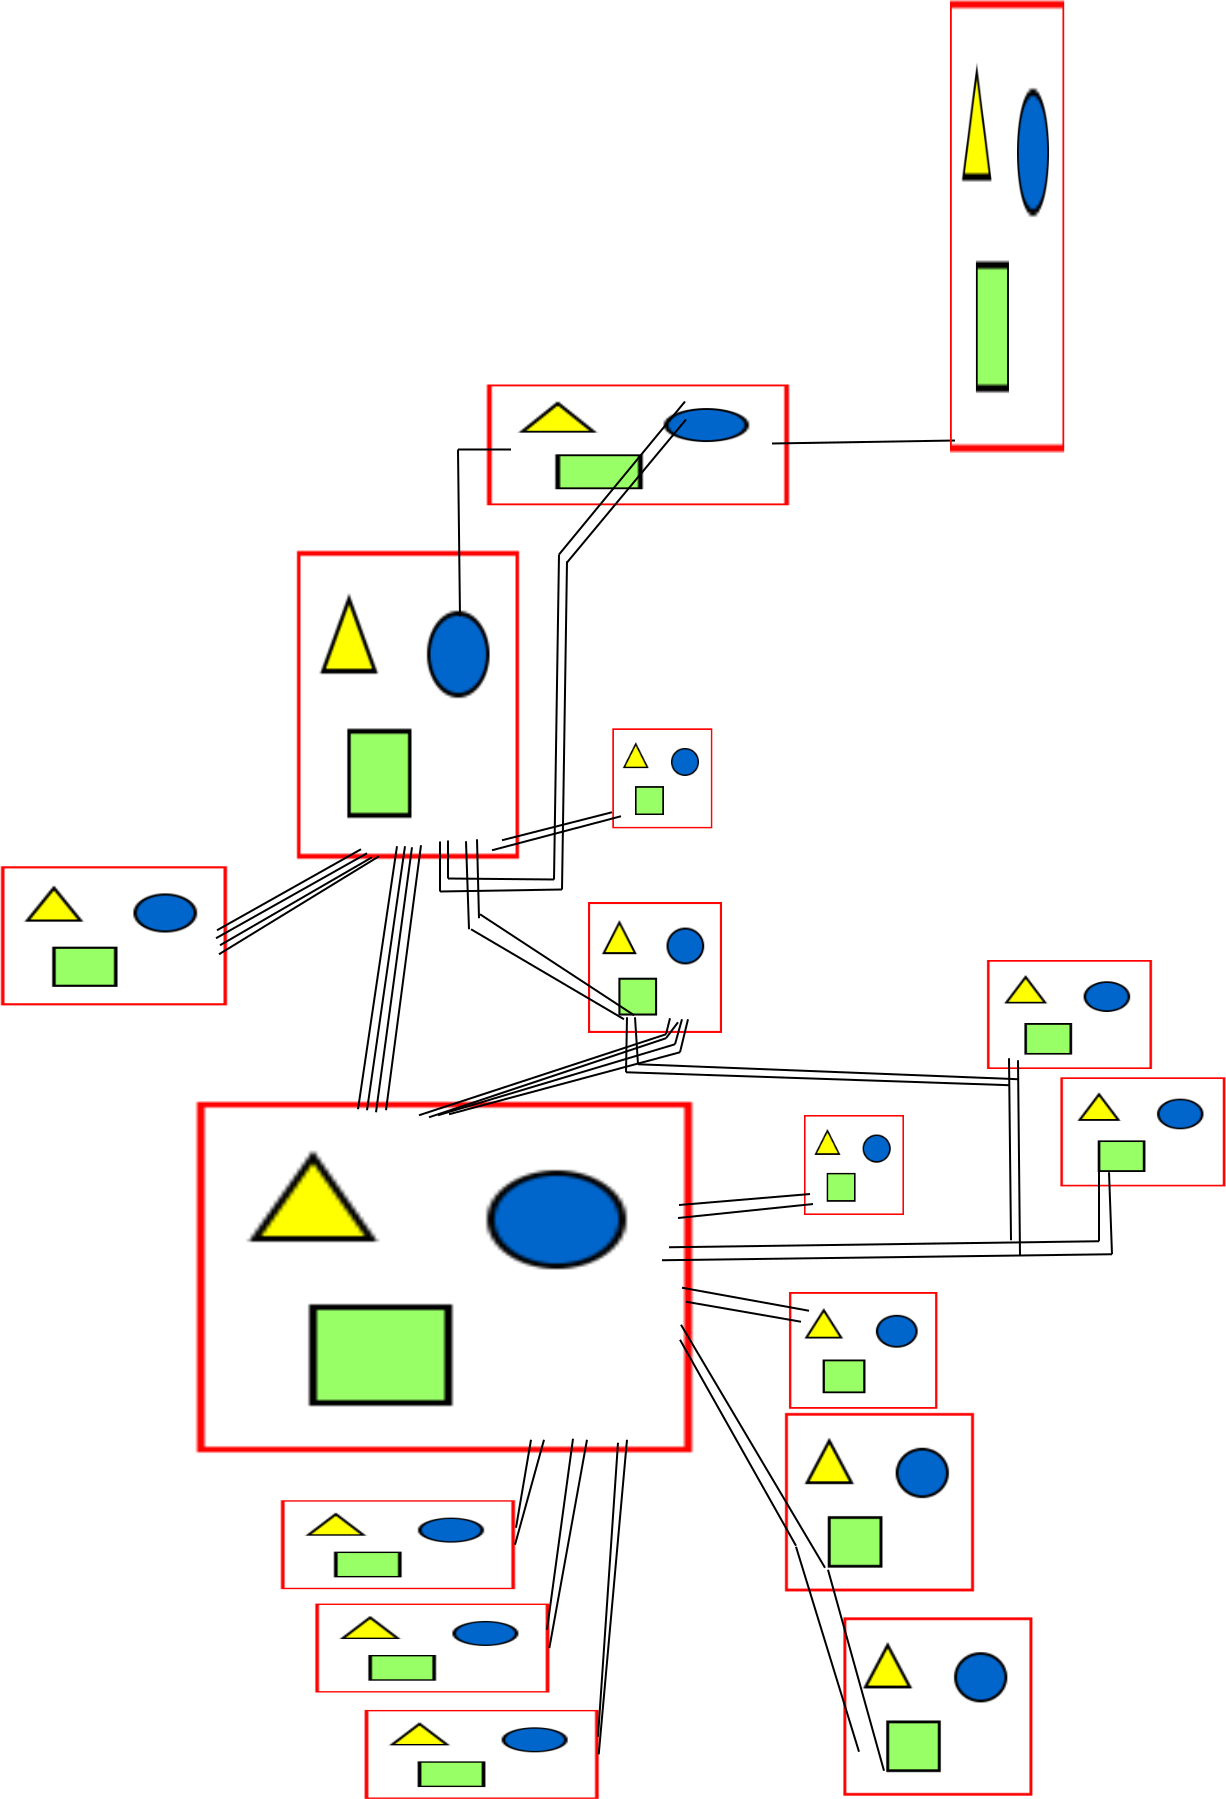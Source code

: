 <?xml version="1.0" encoding="UTF-8"?>
<dia:diagram xmlns:dia="http://www.lysator.liu.se/~alla/dia/">
  <dia:layer name="Background" visible="true" active="true">
    <dia:object type="Standard - Image" version="0" id="O0">
      <dia:attribute name="obj_pos">
        <dia:point val="29,14.1"/>
      </dia:attribute>
      <dia:attribute name="obj_bb">
        <dia:rectangle val="28.95,14.05;53.8,31.66"/>
      </dia:attribute>
      <dia:attribute name="elem_corner">
        <dia:point val="29,14.1"/>
      </dia:attribute>
      <dia:attribute name="elem_width">
        <dia:real val="24.75"/>
      </dia:attribute>
      <dia:attribute name="elem_height">
        <dia:real val="17.51"/>
      </dia:attribute>
      <dia:attribute name="draw_border">
        <dia:boolean val="false"/>
      </dia:attribute>
      <dia:attribute name="keep_aspect">
        <dia:boolean val="true"/>
      </dia:attribute>
      <dia:attribute name="file">
        <dia:string>#m2fc.jpg#</dia:string>
      </dia:attribute>
    </dia:object>
    <dia:object type="Standard - Image" version="0" id="O1">
      <dia:attribute name="obj_pos">
        <dia:point val="58.4,29.65"/>
      </dia:attribute>
      <dia:attribute name="obj_bb">
        <dia:rectangle val="58.35,29.6;67.9,38.62"/>
      </dia:attribute>
      <dia:attribute name="elem_corner">
        <dia:point val="58.4,29.65"/>
      </dia:attribute>
      <dia:attribute name="elem_width">
        <dia:real val="9.45"/>
      </dia:attribute>
      <dia:attribute name="elem_height">
        <dia:real val="8.92"/>
      </dia:attribute>
      <dia:attribute name="draw_border">
        <dia:boolean val="false"/>
      </dia:attribute>
      <dia:attribute name="keep_aspect">
        <dia:boolean val="true"/>
      </dia:attribute>
      <dia:attribute name="file">
        <dia:string>#battery.jpg#</dia:string>
      </dia:attribute>
    </dia:object>
    <dia:object type="Standard - Image" version="0" id="O2">
      <dia:attribute name="obj_pos">
        <dia:point val="59.35,14.75"/>
      </dia:attribute>
      <dia:attribute name="obj_bb">
        <dia:rectangle val="59.3,14.7;64.4,19.8"/>
      </dia:attribute>
      <dia:attribute name="elem_corner">
        <dia:point val="59.35,14.75"/>
      </dia:attribute>
      <dia:attribute name="elem_width">
        <dia:real val="5"/>
      </dia:attribute>
      <dia:attribute name="elem_height">
        <dia:real val="5.0"/>
      </dia:attribute>
      <dia:attribute name="draw_border">
        <dia:boolean val="false"/>
      </dia:attribute>
      <dia:attribute name="keep_aspect">
        <dia:boolean val="true"/>
      </dia:attribute>
      <dia:attribute name="file">
        <dia:string>#led.jpg#</dia:string>
      </dia:attribute>
    </dia:object>
    <dia:object type="Standard - Image" version="0" id="O3">
      <dia:attribute name="obj_pos">
        <dia:point val="58.6,23.6"/>
      </dia:attribute>
      <dia:attribute name="obj_bb">
        <dia:rectangle val="58.55,23.55;66.068,29.488"/>
      </dia:attribute>
      <dia:attribute name="elem_corner">
        <dia:point val="58.6,23.6"/>
      </dia:attribute>
      <dia:attribute name="elem_width">
        <dia:real val="7.418"/>
      </dia:attribute>
      <dia:attribute name="elem_height">
        <dia:real val="5.838"/>
      </dia:attribute>
      <dia:attribute name="draw_border">
        <dia:boolean val="false"/>
      </dia:attribute>
      <dia:attribute name="keep_aspect">
        <dia:boolean val="true"/>
      </dia:attribute>
      <dia:attribute name="file">
        <dia:string>#keyswitch.jpg#</dia:string>
      </dia:attribute>
    </dia:object>
    <dia:object type="Standard - Image" version="0" id="O4">
      <dia:attribute name="obj_pos">
        <dia:point val="68.5,7"/>
      </dia:attribute>
      <dia:attribute name="obj_bb">
        <dia:rectangle val="68.45,6.95;76.8,12.504"/>
      </dia:attribute>
      <dia:attribute name="elem_corner">
        <dia:point val="68.5,7"/>
      </dia:attribute>
      <dia:attribute name="elem_width">
        <dia:real val="8.25"/>
      </dia:attribute>
      <dia:attribute name="elem_height">
        <dia:real val="5.454"/>
      </dia:attribute>
      <dia:attribute name="draw_border">
        <dia:boolean val="false"/>
      </dia:attribute>
      <dia:attribute name="keep_aspect">
        <dia:boolean val="true"/>
      </dia:attribute>
      <dia:attribute name="file">
        <dia:string>#camera.jpg#</dia:string>
      </dia:attribute>
    </dia:object>
    <dia:object type="Standard - Image" version="0" id="O5">
      <dia:attribute name="obj_pos">
        <dia:point val="72.168,12.867"/>
      </dia:attribute>
      <dia:attribute name="obj_bb">
        <dia:rectangle val="72.118,12.818;80.468,18.371"/>
      </dia:attribute>
      <dia:attribute name="elem_corner">
        <dia:point val="72.168,12.867"/>
      </dia:attribute>
      <dia:attribute name="elem_width">
        <dia:real val="8.25"/>
      </dia:attribute>
      <dia:attribute name="elem_height">
        <dia:real val="5.454"/>
      </dia:attribute>
      <dia:attribute name="draw_border">
        <dia:boolean val="false"/>
      </dia:attribute>
      <dia:attribute name="keep_aspect">
        <dia:boolean val="true"/>
      </dia:attribute>
      <dia:attribute name="file">
        <dia:string>#camera.jpg#</dia:string>
      </dia:attribute>
    </dia:object>
    <dia:object type="Standard - Image" version="0" id="O6">
      <dia:attribute name="obj_pos">
        <dia:point val="34,-13.45"/>
      </dia:attribute>
      <dia:attribute name="obj_bb">
        <dia:rectangle val="33.95,-13.5;45.15,1.981"/>
      </dia:attribute>
      <dia:attribute name="elem_corner">
        <dia:point val="34,-13.45"/>
      </dia:attribute>
      <dia:attribute name="elem_width">
        <dia:real val="11.1"/>
      </dia:attribute>
      <dia:attribute name="elem_height">
        <dia:real val="15.381"/>
      </dia:attribute>
      <dia:attribute name="draw_border">
        <dia:boolean val="false"/>
      </dia:attribute>
      <dia:attribute name="keep_aspect">
        <dia:boolean val="true"/>
      </dia:attribute>
      <dia:attribute name="file">
        <dia:string>#m2r.jpg#</dia:string>
      </dia:attribute>
    </dia:object>
    <dia:object type="Standard - Image" version="0" id="O7">
      <dia:attribute name="obj_pos">
        <dia:point val="33.2,34.013"/>
      </dia:attribute>
      <dia:attribute name="obj_bb">
        <dia:rectangle val="33.15,33.962;44.95,38.508"/>
      </dia:attribute>
      <dia:attribute name="elem_corner">
        <dia:point val="33.2,34.013"/>
      </dia:attribute>
      <dia:attribute name="elem_width">
        <dia:real val="11.7"/>
      </dia:attribute>
      <dia:attribute name="elem_height">
        <dia:real val="4.445"/>
      </dia:attribute>
      <dia:attribute name="draw_border">
        <dia:boolean val="false"/>
      </dia:attribute>
      <dia:attribute name="keep_aspect">
        <dia:boolean val="true"/>
      </dia:attribute>
      <dia:attribute name="file">
        <dia:string>#metron.jpg#</dia:string>
      </dia:attribute>
    </dia:object>
    <dia:object type="Standard - Image" version="0" id="O8">
      <dia:attribute name="obj_pos">
        <dia:point val="34.917,39.18"/>
      </dia:attribute>
      <dia:attribute name="obj_bb">
        <dia:rectangle val="34.867,39.13;46.667,43.675"/>
      </dia:attribute>
      <dia:attribute name="elem_corner">
        <dia:point val="34.917,39.18"/>
      </dia:attribute>
      <dia:attribute name="elem_width">
        <dia:real val="11.7"/>
      </dia:attribute>
      <dia:attribute name="elem_height">
        <dia:real val="4.445"/>
      </dia:attribute>
      <dia:attribute name="draw_border">
        <dia:boolean val="false"/>
      </dia:attribute>
      <dia:attribute name="keep_aspect">
        <dia:boolean val="true"/>
      </dia:attribute>
      <dia:attribute name="file">
        <dia:string>#metron.jpg#</dia:string>
      </dia:attribute>
    </dia:object>
    <dia:object type="Standard - Image" version="0" id="O9">
      <dia:attribute name="obj_pos">
        <dia:point val="37.385,44.498"/>
      </dia:attribute>
      <dia:attribute name="obj_bb">
        <dia:rectangle val="37.335,44.447;49.135,48.993"/>
      </dia:attribute>
      <dia:attribute name="elem_corner">
        <dia:point val="37.385,44.498"/>
      </dia:attribute>
      <dia:attribute name="elem_width">
        <dia:real val="11.7"/>
      </dia:attribute>
      <dia:attribute name="elem_height">
        <dia:real val="4.445"/>
      </dia:attribute>
      <dia:attribute name="draw_border">
        <dia:boolean val="false"/>
      </dia:attribute>
      <dia:attribute name="keep_aspect">
        <dia:boolean val="true"/>
      </dia:attribute>
      <dia:attribute name="file">
        <dia:string>#metron.jpg#</dia:string>
      </dia:attribute>
    </dia:object>
    <dia:object type="Standard - Image" version="0" id="O10">
      <dia:attribute name="obj_pos">
        <dia:point val="19.2,2.312"/>
      </dia:attribute>
      <dia:attribute name="obj_bb">
        <dia:rectangle val="19.15,2.263;30.55,9.318"/>
      </dia:attribute>
      <dia:attribute name="elem_corner">
        <dia:point val="19.2,2.312"/>
      </dia:attribute>
      <dia:attribute name="elem_width">
        <dia:real val="11.3"/>
      </dia:attribute>
      <dia:attribute name="elem_height">
        <dia:real val="6.956"/>
      </dia:attribute>
      <dia:attribute name="draw_border">
        <dia:boolean val="false"/>
      </dia:attribute>
      <dia:attribute name="keep_aspect">
        <dia:boolean val="true"/>
      </dia:attribute>
      <dia:attribute name="file">
        <dia:string>#rockblock.png#</dia:string>
      </dia:attribute>
    </dia:object>
    <dia:object type="Standard - Image" version="0" id="O11">
      <dia:attribute name="obj_pos">
        <dia:point val="43.5,-21.775"/>
      </dia:attribute>
      <dia:attribute name="obj_bb">
        <dia:rectangle val="43.45,-21.825;58.65,-15.685"/>
      </dia:attribute>
      <dia:attribute name="elem_corner">
        <dia:point val="43.5,-21.775"/>
      </dia:attribute>
      <dia:attribute name="elem_width">
        <dia:real val="15.1"/>
      </dia:attribute>
      <dia:attribute name="elem_height">
        <dia:real val="6.04"/>
      </dia:attribute>
      <dia:attribute name="draw_border">
        <dia:boolean val="false"/>
      </dia:attribute>
      <dia:attribute name="keep_aspect">
        <dia:boolean val="true"/>
      </dia:attribute>
      <dia:attribute name="file">
        <dia:string>#m2pa.jpg#</dia:string>
      </dia:attribute>
    </dia:object>
    <dia:object type="Standard - Image" version="0" id="O12">
      <dia:attribute name="obj_pos">
        <dia:point val="48.55,4.1"/>
      </dia:attribute>
      <dia:attribute name="obj_bb">
        <dia:rectangle val="48.5,4.05;55.3,10.697"/>
      </dia:attribute>
      <dia:attribute name="elem_corner">
        <dia:point val="48.55,4.1"/>
      </dia:attribute>
      <dia:attribute name="elem_width">
        <dia:real val="6.7"/>
      </dia:attribute>
      <dia:attribute name="elem_height">
        <dia:real val="6.547"/>
      </dia:attribute>
      <dia:attribute name="draw_border">
        <dia:boolean val="false"/>
      </dia:attribute>
      <dia:attribute name="keep_aspect">
        <dia:boolean val="true"/>
      </dia:attribute>
      <dia:attribute name="file">
        <dia:string>#m2rl.jpg#</dia:string>
      </dia:attribute>
    </dia:object>
    <dia:object type="Standard - Line" version="0" id="O13">
      <dia:attribute name="obj_pos">
        <dia:point val="45.7,30.988"/>
      </dia:attribute>
      <dia:attribute name="obj_bb">
        <dia:rectangle val="44.892,30.93;45.758,35.445"/>
      </dia:attribute>
      <dia:attribute name="conn_endpoints">
        <dia:point val="45.7,30.988"/>
        <dia:point val="44.95,35.388"/>
      </dia:attribute>
      <dia:attribute name="numcp">
        <dia:int val="1"/>
      </dia:attribute>
    </dia:object>
    <dia:object type="Standard - Line" version="0" id="O14">
      <dia:attribute name="obj_pos">
        <dia:point val="46.35,30.988"/>
      </dia:attribute>
      <dia:attribute name="obj_bb">
        <dia:rectangle val="44.839,30.926;46.411,36.297"/>
      </dia:attribute>
      <dia:attribute name="conn_endpoints">
        <dia:point val="46.35,30.988"/>
        <dia:point val="44.9,36.235"/>
      </dia:attribute>
      <dia:attribute name="numcp">
        <dia:int val="1"/>
      </dia:attribute>
      <dia:connections>
        <dia:connection handle="1" to="O7" connection="4"/>
      </dia:connections>
    </dia:object>
    <dia:object type="Standard - Line" version="0" id="O15">
      <dia:attribute name="obj_pos">
        <dia:point val="47.8,30.938"/>
      </dia:attribute>
      <dia:attribute name="obj_bb">
        <dia:rectangle val="46.444,30.881;47.856,40.544"/>
      </dia:attribute>
      <dia:attribute name="conn_endpoints">
        <dia:point val="47.8,30.938"/>
        <dia:point val="46.5,40.487"/>
      </dia:attribute>
      <dia:attribute name="numcp">
        <dia:int val="1"/>
      </dia:attribute>
    </dia:object>
    <dia:object type="Standard - Line" version="0" id="O16">
      <dia:attribute name="obj_pos">
        <dia:point val="48.5,30.988"/>
      </dia:attribute>
      <dia:attribute name="obj_bb">
        <dia:rectangle val="46.559,30.929;48.558,41.461"/>
      </dia:attribute>
      <dia:attribute name="conn_endpoints">
        <dia:point val="48.5,30.988"/>
        <dia:point val="46.617,41.403"/>
      </dia:attribute>
      <dia:attribute name="numcp">
        <dia:int val="1"/>
      </dia:attribute>
      <dia:connections>
        <dia:connection handle="1" to="O8" connection="4"/>
      </dia:connections>
    </dia:object>
    <dia:object type="Standard - Line" version="0" id="O17">
      <dia:attribute name="obj_pos">
        <dia:point val="50.05,31.137"/>
      </dia:attribute>
      <dia:attribute name="obj_bb">
        <dia:rectangle val="48.997,31.084;50.103,45.891"/>
      </dia:attribute>
      <dia:attribute name="conn_endpoints">
        <dia:point val="50.05,31.137"/>
        <dia:point val="49.05,45.837"/>
      </dia:attribute>
      <dia:attribute name="numcp">
        <dia:int val="1"/>
      </dia:attribute>
    </dia:object>
    <dia:object type="Standard - Line" version="0" id="O18">
      <dia:attribute name="obj_pos">
        <dia:point val="50.5,30.988"/>
      </dia:attribute>
      <dia:attribute name="obj_bb">
        <dia:rectangle val="49.031,30.933;50.554,46.775"/>
      </dia:attribute>
      <dia:attribute name="conn_endpoints">
        <dia:point val="50.5,30.988"/>
        <dia:point val="49.085,46.72"/>
      </dia:attribute>
      <dia:attribute name="numcp">
        <dia:int val="1"/>
      </dia:attribute>
      <dia:connections>
        <dia:connection handle="1" to="O9" connection="4"/>
      </dia:connections>
    </dia:object>
    <dia:object type="Standard - Line" version="0" id="O19">
      <dia:attribute name="obj_pos">
        <dia:point val="53.15,25.988"/>
      </dia:attribute>
      <dia:attribute name="obj_bb">
        <dia:rectangle val="53.082,25.919;59.018,36.356"/>
      </dia:attribute>
      <dia:attribute name="conn_endpoints">
        <dia:point val="53.15,25.988"/>
        <dia:point val="58.95,36.288"/>
      </dia:attribute>
      <dia:attribute name="numcp">
        <dia:int val="1"/>
      </dia:attribute>
    </dia:object>
    <dia:object type="Standard - Line" version="0" id="O20">
      <dia:attribute name="obj_pos">
        <dia:point val="53.2,25.238"/>
      </dia:attribute>
      <dia:attribute name="obj_bb">
        <dia:rectangle val="53.132,25.169;60.468,37.456"/>
      </dia:attribute>
      <dia:attribute name="conn_endpoints">
        <dia:point val="53.2,25.238"/>
        <dia:point val="60.4,37.388"/>
      </dia:attribute>
      <dia:attribute name="numcp">
        <dia:int val="1"/>
      </dia:attribute>
    </dia:object>
    <dia:object type="Standard - Line" version="0" id="O21">
      <dia:attribute name="obj_pos">
        <dia:point val="53.45,24.087"/>
      </dia:attribute>
      <dia:attribute name="obj_bb">
        <dia:rectangle val="53.392,24.03;59.258,25.145"/>
      </dia:attribute>
      <dia:attribute name="conn_endpoints">
        <dia:point val="53.45,24.087"/>
        <dia:point val="59.2,25.087"/>
      </dia:attribute>
      <dia:attribute name="numcp">
        <dia:int val="1"/>
      </dia:attribute>
    </dia:object>
    <dia:object type="Standard - Line" version="0" id="O22">
      <dia:attribute name="obj_pos">
        <dia:point val="53.25,23.387"/>
      </dia:attribute>
      <dia:attribute name="obj_bb">
        <dia:rectangle val="53.192,23.329;59.658,24.596"/>
      </dia:attribute>
      <dia:attribute name="conn_endpoints">
        <dia:point val="53.25,23.387"/>
        <dia:point val="59.6,24.538"/>
      </dia:attribute>
      <dia:attribute name="numcp">
        <dia:int val="1"/>
      </dia:attribute>
    </dia:object>
    <dia:object type="Standard - Line" version="0" id="O23">
      <dia:attribute name="obj_pos">
        <dia:point val="53.05,19.9"/>
      </dia:attribute>
      <dia:attribute name="obj_bb">
        <dia:rectangle val="52.995,19.145;59.855,19.955"/>
      </dia:attribute>
      <dia:attribute name="conn_endpoints">
        <dia:point val="53.05,19.9"/>
        <dia:point val="59.8,19.2"/>
      </dia:attribute>
      <dia:attribute name="numcp">
        <dia:int val="1"/>
      </dia:attribute>
    </dia:object>
    <dia:object type="Standard - Line" version="0" id="O24">
      <dia:attribute name="obj_pos">
        <dia:point val="53.1,19.25"/>
      </dia:attribute>
      <dia:attribute name="obj_bb">
        <dia:rectangle val="53.046,18.646;59.704,19.304"/>
      </dia:attribute>
      <dia:attribute name="conn_endpoints">
        <dia:point val="53.1,19.25"/>
        <dia:point val="59.65,18.7"/>
      </dia:attribute>
      <dia:attribute name="numcp">
        <dia:int val="1"/>
      </dia:attribute>
    </dia:object>
    <dia:object type="Standard - Line" version="0" id="O25">
      <dia:attribute name="obj_pos">
        <dia:point val="39,1.312"/>
      </dia:attribute>
      <dia:attribute name="obj_bb">
        <dia:rectangle val="36.993,1.256;39.057,14.519"/>
      </dia:attribute>
      <dia:attribute name="conn_endpoints">
        <dia:point val="39,1.312"/>
        <dia:point val="37.05,14.463"/>
      </dia:attribute>
      <dia:attribute name="numcp">
        <dia:int val="1"/>
      </dia:attribute>
    </dia:object>
    <dia:object type="Standard - Line" version="0" id="O26">
      <dia:attribute name="obj_pos">
        <dia:point val="37.5,14.512"/>
      </dia:attribute>
      <dia:attribute name="obj_bb">
        <dia:rectangle val="37.443,1.256;39.457,14.569"/>
      </dia:attribute>
      <dia:attribute name="conn_endpoints">
        <dia:point val="37.5,14.512"/>
        <dia:point val="39.4,1.312"/>
      </dia:attribute>
      <dia:attribute name="numcp">
        <dia:int val="1"/>
      </dia:attribute>
    </dia:object>
    <dia:object type="Standard - Line" version="0" id="O27">
      <dia:attribute name="obj_pos">
        <dia:point val="37.95,14.613"/>
      </dia:attribute>
      <dia:attribute name="obj_bb">
        <dia:rectangle val="37.894,1.306;39.806,14.669"/>
      </dia:attribute>
      <dia:attribute name="conn_endpoints">
        <dia:point val="37.95,14.613"/>
        <dia:point val="39.75,1.363"/>
      </dia:attribute>
      <dia:attribute name="numcp">
        <dia:int val="1"/>
      </dia:attribute>
    </dia:object>
    <dia:object type="Standard - Line" version="0" id="O28">
      <dia:attribute name="obj_pos">
        <dia:point val="38.45,14.512"/>
      </dia:attribute>
      <dia:attribute name="obj_bb">
        <dia:rectangle val="38.394,1.206;40.256,14.569"/>
      </dia:attribute>
      <dia:attribute name="conn_endpoints">
        <dia:point val="38.45,14.512"/>
        <dia:point val="40.2,1.262"/>
      </dia:attribute>
      <dia:attribute name="numcp">
        <dia:int val="1"/>
      </dia:attribute>
    </dia:object>
    <dia:object type="Standard - Line" version="0" id="O29">
      <dia:attribute name="obj_pos">
        <dia:point val="52.6,21.363"/>
      </dia:attribute>
      <dia:attribute name="obj_bb">
        <dia:rectangle val="52.549,21.012;74.151,21.413"/>
      </dia:attribute>
      <dia:attribute name="conn_endpoints">
        <dia:point val="52.6,21.363"/>
        <dia:point val="74.1,21.062"/>
      </dia:attribute>
      <dia:attribute name="numcp">
        <dia:int val="1"/>
      </dia:attribute>
    </dia:object>
    <dia:object type="Standard - Line" version="0" id="O30">
      <dia:attribute name="obj_pos">
        <dia:point val="52.25,22.012"/>
      </dia:attribute>
      <dia:attribute name="obj_bb">
        <dia:rectangle val="52.199,21.662;74.801,22.063"/>
      </dia:attribute>
      <dia:attribute name="conn_endpoints">
        <dia:point val="52.25,22.012"/>
        <dia:point val="74.75,21.712"/>
      </dia:attribute>
      <dia:attribute name="numcp">
        <dia:int val="1"/>
      </dia:attribute>
    </dia:object>
    <dia:object type="Standard - Line" version="0" id="O31">
      <dia:attribute name="obj_pos">
        <dia:point val="74.1,21.062"/>
      </dia:attribute>
      <dia:attribute name="obj_bb">
        <dia:rectangle val="74.05,17.462;74.15,21.113"/>
      </dia:attribute>
      <dia:attribute name="conn_endpoints">
        <dia:point val="74.1,21.062"/>
        <dia:point val="74.1,17.512"/>
      </dia:attribute>
      <dia:attribute name="numcp">
        <dia:int val="1"/>
      </dia:attribute>
    </dia:object>
    <dia:object type="Standard - Line" version="0" id="O32">
      <dia:attribute name="obj_pos">
        <dia:point val="74.75,21.712"/>
      </dia:attribute>
      <dia:attribute name="obj_bb">
        <dia:rectangle val="74.548,17.561;74.802,21.764"/>
      </dia:attribute>
      <dia:attribute name="conn_endpoints">
        <dia:point val="74.75,21.712"/>
        <dia:point val="74.6,17.613"/>
      </dia:attribute>
      <dia:attribute name="numcp">
        <dia:int val="1"/>
      </dia:attribute>
    </dia:object>
    <dia:object type="Standard - Line" version="0" id="O33">
      <dia:attribute name="obj_pos">
        <dia:point val="69.6,11.912"/>
      </dia:attribute>
      <dia:attribute name="obj_bb">
        <dia:rectangle val="69.549,11.862;69.751,21.063"/>
      </dia:attribute>
      <dia:attribute name="conn_endpoints">
        <dia:point val="69.6,11.912"/>
        <dia:point val="69.7,21.012"/>
      </dia:attribute>
      <dia:attribute name="numcp">
        <dia:int val="1"/>
      </dia:attribute>
    </dia:object>
    <dia:object type="Standard - Line" version="0" id="O34">
      <dia:attribute name="obj_pos">
        <dia:point val="70.05,12.012"/>
      </dia:attribute>
      <dia:attribute name="obj_bb">
        <dia:rectangle val="69.999,11.962;70.201,21.813"/>
      </dia:attribute>
      <dia:attribute name="conn_endpoints">
        <dia:point val="70.05,12.012"/>
        <dia:point val="70.15,21.762"/>
      </dia:attribute>
      <dia:attribute name="numcp">
        <dia:int val="1"/>
      </dia:attribute>
    </dia:object>
    <dia:object type="Standard - Line" version="0" id="O35">
      <dia:attribute name="obj_pos">
        <dia:point val="30,5.513"/>
      </dia:attribute>
      <dia:attribute name="obj_bb">
        <dia:rectangle val="29.932,1.394;37.268,5.581"/>
      </dia:attribute>
      <dia:attribute name="conn_endpoints">
        <dia:point val="30,5.513"/>
        <dia:point val="37.2,1.462"/>
      </dia:attribute>
      <dia:attribute name="numcp">
        <dia:int val="1"/>
      </dia:attribute>
    </dia:object>
    <dia:object type="Standard - Line" version="0" id="O36">
      <dia:attribute name="obj_pos">
        <dia:point val="29.95,5.912"/>
      </dia:attribute>
      <dia:attribute name="obj_bb">
        <dia:rectangle val="29.882,1.594;37.568,5.981"/>
      </dia:attribute>
      <dia:attribute name="conn_endpoints">
        <dia:point val="29.95,5.912"/>
        <dia:point val="37.5,1.663"/>
      </dia:attribute>
      <dia:attribute name="numcp">
        <dia:int val="1"/>
      </dia:attribute>
    </dia:object>
    <dia:object type="Standard - Line" version="0" id="O37">
      <dia:attribute name="obj_pos">
        <dia:point val="30.15,6.263"/>
      </dia:attribute>
      <dia:attribute name="obj_bb">
        <dia:rectangle val="30.082,1.794;37.818,6.331"/>
      </dia:attribute>
      <dia:attribute name="conn_endpoints">
        <dia:point val="30.15,6.263"/>
        <dia:point val="37.75,1.863"/>
      </dia:attribute>
      <dia:attribute name="numcp">
        <dia:int val="1"/>
      </dia:attribute>
    </dia:object>
    <dia:object type="Standard - Line" version="0" id="O38">
      <dia:attribute name="obj_pos">
        <dia:point val="30.1,6.713"/>
      </dia:attribute>
      <dia:attribute name="obj_bb">
        <dia:rectangle val="30.031,1.744;38.169,6.781"/>
      </dia:attribute>
      <dia:attribute name="conn_endpoints">
        <dia:point val="30.1,6.713"/>
        <dia:point val="38.1,1.812"/>
      </dia:attribute>
      <dia:attribute name="numcp">
        <dia:int val="1"/>
      </dia:attribute>
    </dia:object>
    <dia:object type="Standard - Line" version="0" id="O39">
      <dia:attribute name="obj_pos">
        <dia:point val="42.15,-10.175"/>
      </dia:attribute>
      <dia:attribute name="obj_bb">
        <dia:rectangle val="41.999,-18.576;42.201,-10.124"/>
      </dia:attribute>
      <dia:attribute name="conn_endpoints">
        <dia:point val="42.15,-10.175"/>
        <dia:point val="42.05,-18.525"/>
      </dia:attribute>
      <dia:attribute name="numcp">
        <dia:int val="1"/>
      </dia:attribute>
    </dia:object>
    <dia:object type="Standard - Line" version="0" id="O40">
      <dia:attribute name="obj_pos">
        <dia:point val="42.05,-18.525"/>
      </dia:attribute>
      <dia:attribute name="obj_bb">
        <dia:rectangle val="42,-18.575;44.75,-18.475"/>
      </dia:attribute>
      <dia:attribute name="conn_endpoints">
        <dia:point val="42.05,-18.525"/>
        <dia:point val="44.7,-18.525"/>
      </dia:attribute>
      <dia:attribute name="numcp">
        <dia:int val="1"/>
      </dia:attribute>
    </dia:object>
    <dia:object type="Standard - Line" version="0" id="O41">
      <dia:attribute name="obj_pos">
        <dia:point val="57.75,-18.825"/>
      </dia:attribute>
      <dia:attribute name="obj_bb">
        <dia:rectangle val="57.699,-19.026;66.951,-18.774"/>
      </dia:attribute>
      <dia:attribute name="conn_endpoints">
        <dia:point val="57.75,-18.825"/>
        <dia:point val="66.9,-18.975"/>
      </dia:attribute>
      <dia:attribute name="numcp">
        <dia:int val="1"/>
      </dia:attribute>
    </dia:object>
    <dia:object type="Standard - Line" version="0" id="O42">
      <dia:attribute name="obj_pos">
        <dia:point val="41.15,1.075"/>
      </dia:attribute>
      <dia:attribute name="obj_bb">
        <dia:rectangle val="41.1,1.025;41.2,3.625"/>
      </dia:attribute>
      <dia:attribute name="conn_endpoints">
        <dia:point val="41.15,1.075"/>
        <dia:point val="41.15,3.575"/>
      </dia:attribute>
      <dia:attribute name="numcp">
        <dia:int val="1"/>
      </dia:attribute>
    </dia:object>
    <dia:object type="Standard - Line" version="0" id="O43">
      <dia:attribute name="obj_pos">
        <dia:point val="41.15,3.575"/>
      </dia:attribute>
      <dia:attribute name="obj_bb">
        <dia:rectangle val="41.099,3.424;47.301,3.626"/>
      </dia:attribute>
      <dia:attribute name="conn_endpoints">
        <dia:point val="41.15,3.575"/>
        <dia:point val="47.25,3.475"/>
      </dia:attribute>
      <dia:attribute name="numcp">
        <dia:int val="1"/>
      </dia:attribute>
    </dia:object>
    <dia:object type="Standard - Line" version="0" id="O44">
      <dia:attribute name="obj_pos">
        <dia:point val="47.25,3.475"/>
      </dia:attribute>
      <dia:attribute name="obj_bb">
        <dia:rectangle val="47.199,-12.976;47.551,3.526"/>
      </dia:attribute>
      <dia:attribute name="conn_endpoints">
        <dia:point val="47.25,3.475"/>
        <dia:point val="47.5,-12.925"/>
      </dia:attribute>
      <dia:attribute name="numcp">
        <dia:int val="1"/>
      </dia:attribute>
    </dia:object>
    <dia:object type="Standard - Line" version="0" id="O45">
      <dia:attribute name="obj_pos">
        <dia:point val="47.5,-12.875"/>
      </dia:attribute>
      <dia:attribute name="obj_bb">
        <dia:rectangle val="47.43,-20.095;53.52,-12.805"/>
      </dia:attribute>
      <dia:attribute name="conn_endpoints">
        <dia:point val="47.5,-12.875"/>
        <dia:point val="53.45,-20.025"/>
      </dia:attribute>
      <dia:attribute name="numcp">
        <dia:int val="1"/>
      </dia:attribute>
    </dia:object>
    <dia:object type="Standard - Line" version="0" id="O46">
      <dia:attribute name="obj_pos">
        <dia:point val="41.55,1.025"/>
      </dia:attribute>
      <dia:attribute name="obj_bb">
        <dia:rectangle val="41.5,0.975;41.6,2.975"/>
      </dia:attribute>
      <dia:attribute name="conn_endpoints">
        <dia:point val="41.55,1.025"/>
        <dia:point val="41.55,2.925"/>
      </dia:attribute>
      <dia:attribute name="numcp">
        <dia:int val="1"/>
      </dia:attribute>
    </dia:object>
    <dia:object type="Standard - Line" version="0" id="O47">
      <dia:attribute name="obj_pos">
        <dia:point val="41.55,2.925"/>
      </dia:attribute>
      <dia:attribute name="obj_bb">
        <dia:rectangle val="41.499,2.875;46.901,3.025"/>
      </dia:attribute>
      <dia:attribute name="conn_endpoints">
        <dia:point val="41.55,2.925"/>
        <dia:point val="46.85,2.975"/>
      </dia:attribute>
      <dia:attribute name="numcp">
        <dia:int val="1"/>
      </dia:attribute>
    </dia:object>
    <dia:object type="Standard - Line" version="0" id="O48">
      <dia:attribute name="obj_pos">
        <dia:point val="46.85,2.975"/>
      </dia:attribute>
      <dia:attribute name="obj_bb">
        <dia:rectangle val="46.799,-13.326;47.151,3.026"/>
      </dia:attribute>
      <dia:attribute name="conn_endpoints">
        <dia:point val="46.85,2.975"/>
        <dia:point val="47.1,-13.275"/>
      </dia:attribute>
      <dia:attribute name="numcp">
        <dia:int val="1"/>
      </dia:attribute>
    </dia:object>
    <dia:object type="Standard - Line" version="0" id="O49">
      <dia:attribute name="obj_pos">
        <dia:point val="47.1,-13.275"/>
      </dia:attribute>
      <dia:attribute name="obj_bb">
        <dia:rectangle val="47.03,-20.995;53.47,-13.205"/>
      </dia:attribute>
      <dia:attribute name="conn_endpoints">
        <dia:point val="47.1,-13.275"/>
        <dia:point val="53.4,-20.925"/>
      </dia:attribute>
      <dia:attribute name="numcp">
        <dia:int val="1"/>
      </dia:attribute>
    </dia:object>
    <dia:object type="Standard - Image" version="0" id="O50">
      <dia:attribute name="obj_pos">
        <dia:point val="49.767,-4.582"/>
      </dia:attribute>
      <dia:attribute name="obj_bb">
        <dia:rectangle val="49.718,-4.633;54.818,0.468"/>
      </dia:attribute>
      <dia:attribute name="elem_corner">
        <dia:point val="49.767,-4.582"/>
      </dia:attribute>
      <dia:attribute name="elem_width">
        <dia:real val="5"/>
      </dia:attribute>
      <dia:attribute name="elem_height">
        <dia:real val="5.0"/>
      </dia:attribute>
      <dia:attribute name="draw_border">
        <dia:boolean val="false"/>
      </dia:attribute>
      <dia:attribute name="keep_aspect">
        <dia:boolean val="true"/>
      </dia:attribute>
      <dia:attribute name="file">
        <dia:string>#led.jpg#</dia:string>
      </dia:attribute>
    </dia:object>
    <dia:object type="Standard - Line" version="0" id="O51">
      <dia:attribute name="obj_pos">
        <dia:point val="42.45,1.062"/>
      </dia:attribute>
      <dia:attribute name="obj_bb">
        <dia:rectangle val="42.398,1.011;42.652,5.514"/>
      </dia:attribute>
      <dia:attribute name="conn_endpoints">
        <dia:point val="42.45,1.062"/>
        <dia:point val="42.6,5.463"/>
      </dia:attribute>
      <dia:attribute name="numcp">
        <dia:int val="1"/>
      </dia:attribute>
    </dia:object>
    <dia:object type="Standard - Line" version="0" id="O52">
      <dia:attribute name="obj_pos">
        <dia:point val="43,0.963"/>
      </dia:attribute>
      <dia:attribute name="obj_bb">
        <dia:rectangle val="42.949,0.911;43.151,4.964"/>
      </dia:attribute>
      <dia:attribute name="conn_endpoints">
        <dia:point val="43,0.963"/>
        <dia:point val="43.1,4.912"/>
      </dia:attribute>
      <dia:attribute name="numcp">
        <dia:int val="1"/>
      </dia:attribute>
    </dia:object>
    <dia:object type="Standard - Image" version="0" id="O53">
      <dia:attribute name="obj_pos">
        <dia:point val="66.65,-40.95"/>
      </dia:attribute>
      <dia:attribute name="obj_bb">
        <dia:rectangle val="66.6,-41;72.412,-18.362"/>
      </dia:attribute>
      <dia:attribute name="elem_corner">
        <dia:point val="66.65,-40.95"/>
      </dia:attribute>
      <dia:attribute name="elem_width">
        <dia:real val="5.712"/>
      </dia:attribute>
      <dia:attribute name="elem_height">
        <dia:real val="22.538"/>
      </dia:attribute>
      <dia:attribute name="draw_border">
        <dia:boolean val="false"/>
      </dia:attribute>
      <dia:attribute name="keep_aspect">
        <dia:boolean val="true"/>
      </dia:attribute>
      <dia:attribute name="file">
        <dia:string>#antenna.jpg#</dia:string>
      </dia:attribute>
    </dia:object>
    <dia:object type="Standard - Line" version="0" id="O54">
      <dia:attribute name="obj_pos">
        <dia:point val="69.65,13.262"/>
      </dia:attribute>
      <dia:attribute name="obj_bb">
        <dia:rectangle val="50.398,12.561;69.702,13.314"/>
      </dia:attribute>
      <dia:attribute name="conn_endpoints">
        <dia:point val="69.65,13.262"/>
        <dia:point val="50.45,12.613"/>
      </dia:attribute>
      <dia:attribute name="numcp">
        <dia:int val="1"/>
      </dia:attribute>
    </dia:object>
    <dia:object type="Standard - Line" version="0" id="O55">
      <dia:attribute name="obj_pos">
        <dia:point val="50.45,12.613"/>
      </dia:attribute>
      <dia:attribute name="obj_bb">
        <dia:rectangle val="50.399,9.812;50.551,12.663"/>
      </dia:attribute>
      <dia:attribute name="conn_endpoints">
        <dia:point val="50.45,12.613"/>
        <dia:point val="50.5,9.863"/>
      </dia:attribute>
      <dia:attribute name="numcp">
        <dia:int val="1"/>
      </dia:attribute>
    </dia:object>
    <dia:object type="Standard - Line" version="0" id="O56">
      <dia:attribute name="obj_pos">
        <dia:point val="70.1,12.963"/>
      </dia:attribute>
      <dia:attribute name="obj_bb">
        <dia:rectangle val="50.998,12.161;70.152,13.014"/>
      </dia:attribute>
      <dia:attribute name="conn_endpoints">
        <dia:point val="70.1,12.963"/>
        <dia:point val="51.05,12.213"/>
      </dia:attribute>
      <dia:attribute name="numcp">
        <dia:int val="1"/>
      </dia:attribute>
    </dia:object>
    <dia:object type="Standard - Line" version="0" id="O57">
      <dia:attribute name="obj_pos">
        <dia:point val="51.05,12.213"/>
      </dia:attribute>
      <dia:attribute name="obj_bb">
        <dia:rectangle val="50.847,9.809;51.103,12.266"/>
      </dia:attribute>
      <dia:attribute name="conn_endpoints">
        <dia:point val="51.05,12.213"/>
        <dia:point val="50.9,9.863"/>
      </dia:attribute>
      <dia:attribute name="numcp">
        <dia:int val="1"/>
      </dia:attribute>
    </dia:object>
    <dia:object type="Standard - Line" version="0" id="O58">
      <dia:attribute name="obj_pos">
        <dia:point val="41.6,14.713"/>
      </dia:attribute>
      <dia:attribute name="obj_bb">
        <dia:rectangle val="41.539,11.551;53.211,14.774"/>
      </dia:attribute>
      <dia:attribute name="conn_endpoints">
        <dia:point val="41.6,14.713"/>
        <dia:point val="53.15,11.613"/>
      </dia:attribute>
      <dia:attribute name="numcp">
        <dia:int val="1"/>
      </dia:attribute>
    </dia:object>
    <dia:object type="Standard - Line" version="0" id="O59">
      <dia:attribute name="obj_pos">
        <dia:point val="53.15,11.613"/>
      </dia:attribute>
      <dia:attribute name="obj_bb">
        <dia:rectangle val="53.09,9.902;53.61,11.673"/>
      </dia:attribute>
      <dia:attribute name="conn_endpoints">
        <dia:point val="53.15,11.613"/>
        <dia:point val="53.55,9.963"/>
      </dia:attribute>
      <dia:attribute name="numcp">
        <dia:int val="1"/>
      </dia:attribute>
    </dia:object>
    <dia:object type="Standard - Line" version="0" id="O60">
      <dia:attribute name="obj_pos">
        <dia:point val="41.05,14.762"/>
      </dia:attribute>
      <dia:attribute name="obj_bb">
        <dia:rectangle val="40.988,11.15;52.962,14.825"/>
      </dia:attribute>
      <dia:attribute name="conn_endpoints">
        <dia:point val="41.05,14.762"/>
        <dia:point val="52.9,11.213"/>
      </dia:attribute>
      <dia:attribute name="numcp">
        <dia:int val="1"/>
      </dia:attribute>
    </dia:object>
    <dia:object type="Standard - Line" version="0" id="O61">
      <dia:attribute name="obj_pos">
        <dia:point val="52.9,11.213"/>
      </dia:attribute>
      <dia:attribute name="obj_bb">
        <dia:rectangle val="52.838,9.901;53.312,11.274"/>
      </dia:attribute>
      <dia:attribute name="conn_endpoints">
        <dia:point val="52.9,11.213"/>
        <dia:point val="53.25,9.963"/>
      </dia:attribute>
      <dia:attribute name="numcp">
        <dia:int val="1"/>
      </dia:attribute>
    </dia:object>
    <dia:object type="Standard - Line" version="0" id="O62">
      <dia:attribute name="obj_pos">
        <dia:point val="40.6,14.863"/>
      </dia:attribute>
      <dia:attribute name="obj_bb">
        <dia:rectangle val="40.537,10.849;52.513,14.926"/>
      </dia:attribute>
      <dia:attribute name="conn_endpoints">
        <dia:point val="40.6,14.863"/>
        <dia:point val="52.45,10.912"/>
      </dia:attribute>
      <dia:attribute name="numcp">
        <dia:int val="1"/>
      </dia:attribute>
    </dia:object>
    <dia:object type="Standard - Line" version="0" id="O63">
      <dia:attribute name="obj_pos">
        <dia:point val="52.45,10.912"/>
      </dia:attribute>
      <dia:attribute name="obj_bb">
        <dia:rectangle val="52.38,10.043;53.12,10.982"/>
      </dia:attribute>
      <dia:attribute name="conn_endpoints">
        <dia:point val="52.45,10.912"/>
        <dia:point val="53.05,10.113"/>
      </dia:attribute>
      <dia:attribute name="numcp">
        <dia:int val="1"/>
      </dia:attribute>
    </dia:object>
    <dia:object type="Standard - Line" version="0" id="O64">
      <dia:attribute name="obj_pos">
        <dia:point val="40.1,14.762"/>
      </dia:attribute>
      <dia:attribute name="obj_bb">
        <dia:rectangle val="40.037,10.649;52.513,14.826"/>
      </dia:attribute>
      <dia:attribute name="conn_endpoints">
        <dia:point val="40.1,14.762"/>
        <dia:point val="52.45,10.713"/>
      </dia:attribute>
      <dia:attribute name="numcp">
        <dia:int val="1"/>
      </dia:attribute>
    </dia:object>
    <dia:object type="Standard - Line" version="0" id="O65">
      <dia:attribute name="obj_pos">
        <dia:point val="52.45,10.713"/>
      </dia:attribute>
      <dia:attribute name="obj_bb">
        <dia:rectangle val="52.389,9.852;52.711,10.773"/>
      </dia:attribute>
      <dia:attribute name="conn_endpoints">
        <dia:point val="52.45,10.713"/>
        <dia:point val="52.65,9.912"/>
      </dia:attribute>
      <dia:attribute name="numcp">
        <dia:int val="1"/>
      </dia:attribute>
    </dia:object>
    <dia:object type="Standard - Line" version="0" id="O66">
      <dia:attribute name="obj_pos">
        <dia:point val="44.25,1.012"/>
      </dia:attribute>
      <dia:attribute name="obj_bb">
        <dia:rectangle val="44.189,-0.448;49.811,1.073"/>
      </dia:attribute>
      <dia:attribute name="conn_endpoints">
        <dia:point val="44.25,1.012"/>
        <dia:point val="49.75,-0.388"/>
      </dia:attribute>
      <dia:attribute name="numcp">
        <dia:int val="1"/>
      </dia:attribute>
    </dia:object>
    <dia:object type="Standard - Line" version="0" id="O67">
      <dia:attribute name="obj_pos">
        <dia:point val="43.75,1.512"/>
      </dia:attribute>
      <dia:attribute name="obj_bb">
        <dia:rectangle val="43.689,-0.249;50.261,1.574"/>
      </dia:attribute>
      <dia:attribute name="conn_endpoints">
        <dia:point val="43.75,1.512"/>
        <dia:point val="50.2,-0.188"/>
      </dia:attribute>
      <dia:attribute name="numcp">
        <dia:int val="1"/>
      </dia:attribute>
    </dia:object>
    <dia:object type="Standard - Line" version="0" id="O68">
      <dia:attribute name="obj_pos">
        <dia:point val="43.15,4.713"/>
      </dia:attribute>
      <dia:attribute name="obj_bb">
        <dia:rectangle val="43.081,4.643;50.919,9.832"/>
      </dia:attribute>
      <dia:attribute name="conn_endpoints">
        <dia:point val="43.15,4.713"/>
        <dia:point val="50.85,9.762"/>
      </dia:attribute>
      <dia:attribute name="numcp">
        <dia:int val="1"/>
      </dia:attribute>
    </dia:object>
    <dia:object type="Standard - Line" version="0" id="O69">
      <dia:attribute name="obj_pos">
        <dia:point val="42.7,5.463"/>
      </dia:attribute>
      <dia:attribute name="obj_bb">
        <dia:rectangle val="42.632,5.394;50.418,10.031"/>
      </dia:attribute>
      <dia:attribute name="conn_endpoints">
        <dia:point val="42.7,5.463"/>
        <dia:point val="50.35,9.963"/>
      </dia:attribute>
      <dia:attribute name="numcp">
        <dia:int val="1"/>
      </dia:attribute>
    </dia:object>
    <dia:object type="Standard - Image" version="0" id="O70">
      <dia:attribute name="obj_pos">
        <dia:point val="61.318,39.867"/>
      </dia:attribute>
      <dia:attribute name="obj_bb">
        <dia:rectangle val="61.267,39.818;70.817,48.838"/>
      </dia:attribute>
      <dia:attribute name="elem_corner">
        <dia:point val="61.318,39.867"/>
      </dia:attribute>
      <dia:attribute name="elem_width">
        <dia:real val="9.45"/>
      </dia:attribute>
      <dia:attribute name="elem_height">
        <dia:real val="8.92"/>
      </dia:attribute>
      <dia:attribute name="draw_border">
        <dia:boolean val="false"/>
      </dia:attribute>
      <dia:attribute name="keep_aspect">
        <dia:boolean val="true"/>
      </dia:attribute>
      <dia:attribute name="file">
        <dia:string>#battery.jpg#</dia:string>
      </dia:attribute>
    </dia:object>
    <dia:object type="Standard - Line" version="0" id="O71">
      <dia:attribute name="obj_pos">
        <dia:point val="60.55,37.487"/>
      </dia:attribute>
      <dia:attribute name="obj_bb">
        <dia:rectangle val="60.488,37.426;63.412,47.599"/>
      </dia:attribute>
      <dia:attribute name="conn_endpoints">
        <dia:point val="60.55,37.487"/>
        <dia:point val="63.35,47.538"/>
      </dia:attribute>
      <dia:attribute name="numcp">
        <dia:int val="1"/>
      </dia:attribute>
    </dia:object>
    <dia:object type="Standard - Line" version="0" id="O72">
      <dia:attribute name="obj_pos">
        <dia:point val="58.95,36.337"/>
      </dia:attribute>
      <dia:attribute name="obj_bb">
        <dia:rectangle val="58.888,36.275;62.163,46.65"/>
      </dia:attribute>
      <dia:attribute name="conn_endpoints">
        <dia:point val="58.95,36.337"/>
        <dia:point val="62.1,46.587"/>
      </dia:attribute>
      <dia:attribute name="numcp">
        <dia:int val="1"/>
      </dia:attribute>
    </dia:object>
  </dia:layer>
</dia:diagram>

